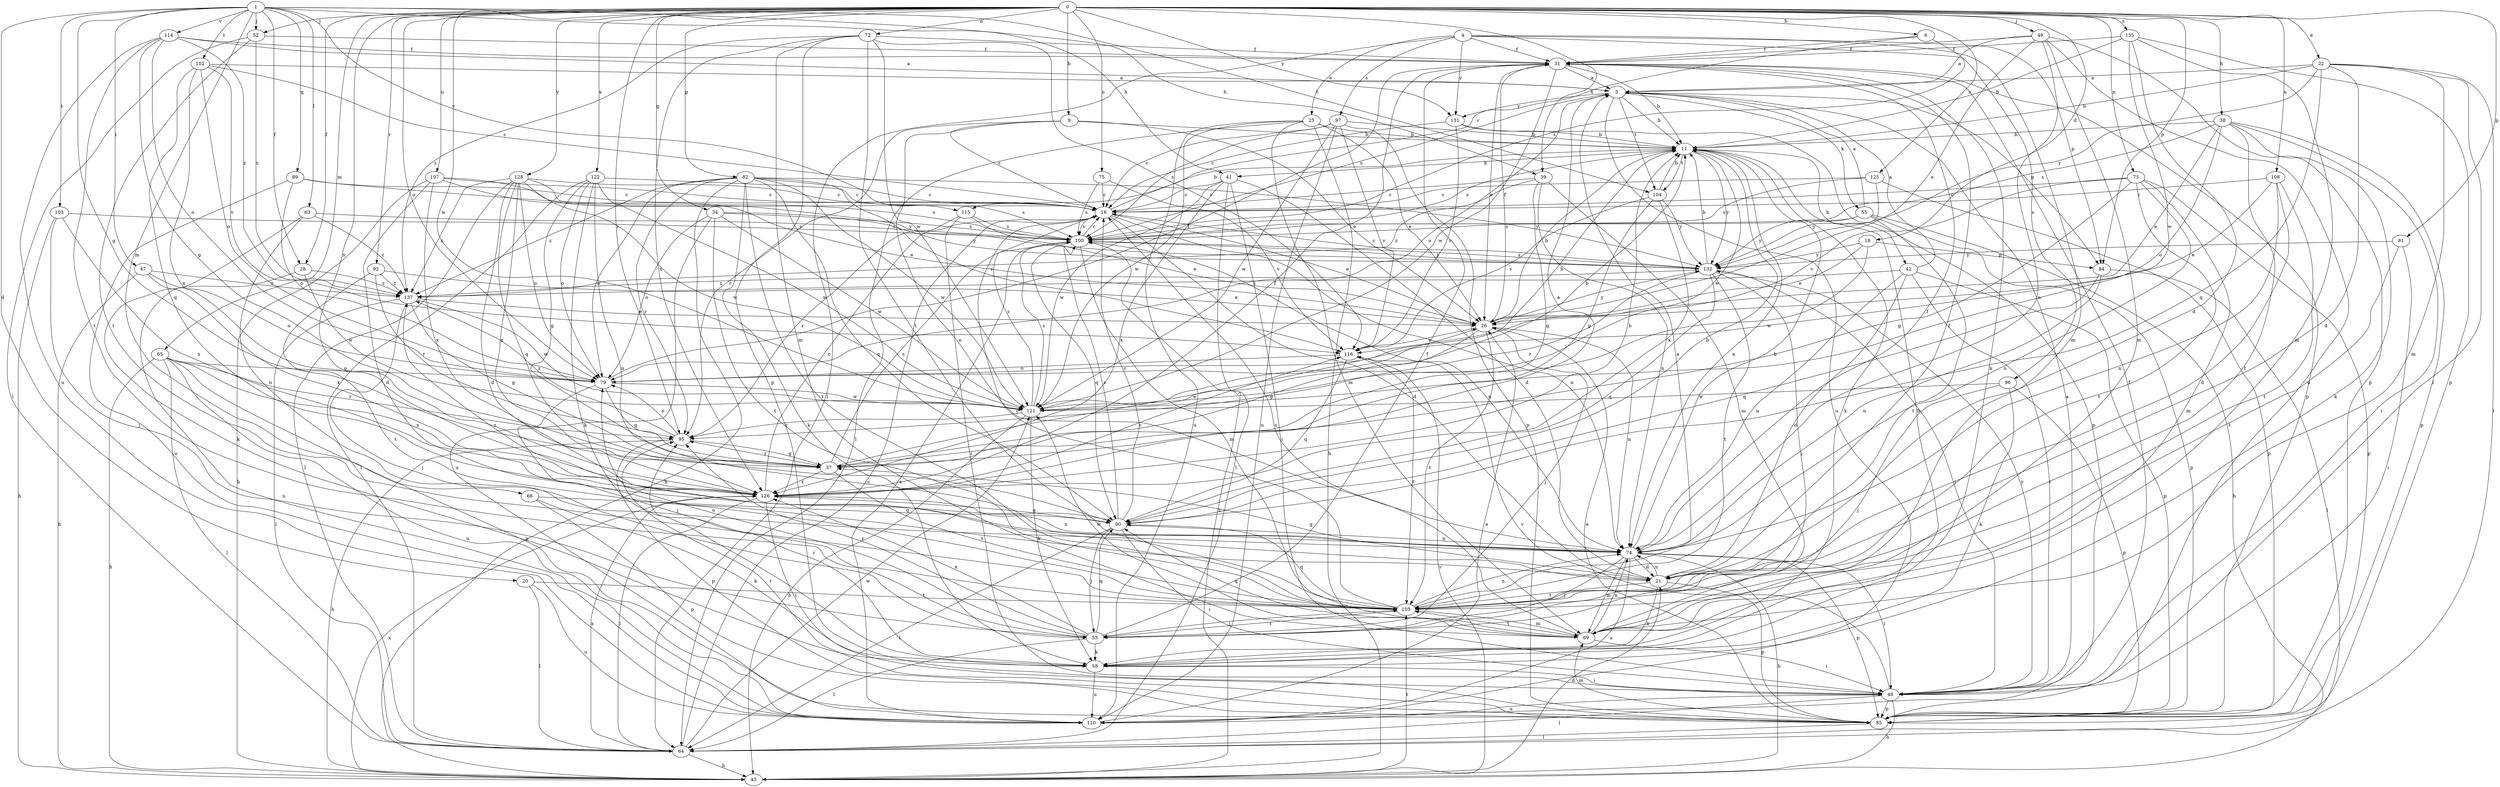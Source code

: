 strict digraph  {
0;
1;
4;
5;
6;
9;
11;
16;
18;
20;
21;
22;
25;
26;
28;
31;
34;
37;
38;
39;
41;
42;
43;
47;
48;
49;
52;
53;
55;
58;
63;
64;
65;
66;
69;
72;
73;
74;
75;
79;
81;
82;
84;
85;
89;
90;
92;
95;
96;
97;
100;
102;
103;
104;
105;
107;
108;
110;
114;
115;
116;
121;
122;
125;
126;
128;
131;
132;
135;
137;
0 -> 6  [label=b];
0 -> 9  [label=b];
0 -> 18  [label=d];
0 -> 22  [label=e];
0 -> 28  [label=f];
0 -> 34  [label=g];
0 -> 38  [label=h];
0 -> 39  [label=h];
0 -> 49  [label=j];
0 -> 52  [label=j];
0 -> 65  [label=m];
0 -> 72  [label=n];
0 -> 73  [label=n];
0 -> 75  [label=o];
0 -> 79  [label=o];
0 -> 81  [label=p];
0 -> 82  [label=p];
0 -> 84  [label=p];
0 -> 92  [label=r];
0 -> 95  [label=r];
0 -> 107  [label=u];
0 -> 108  [label=u];
0 -> 121  [label=w];
0 -> 122  [label=x];
0 -> 125  [label=x];
0 -> 126  [label=x];
0 -> 128  [label=y];
0 -> 131  [label=y];
0 -> 135  [label=z];
1 -> 20  [label=d];
1 -> 28  [label=f];
1 -> 37  [label=g];
1 -> 39  [label=h];
1 -> 41  [label=h];
1 -> 47  [label=i];
1 -> 52  [label=j];
1 -> 63  [label=l];
1 -> 66  [label=m];
1 -> 89  [label=q];
1 -> 102  [label=t];
1 -> 103  [label=t];
1 -> 104  [label=t];
1 -> 114  [label=v];
1 -> 115  [label=v];
4 -> 25  [label=e];
4 -> 31  [label=f];
4 -> 64  [label=l];
4 -> 69  [label=m];
4 -> 84  [label=p];
4 -> 96  [label=s];
4 -> 97  [label=s];
4 -> 131  [label=y];
5 -> 11  [label=b];
5 -> 55  [label=k];
5 -> 79  [label=o];
5 -> 84  [label=p];
5 -> 100  [label=s];
5 -> 104  [label=t];
5 -> 110  [label=u];
5 -> 131  [label=y];
6 -> 31  [label=f];
6 -> 100  [label=s];
6 -> 115  [label=v];
9 -> 11  [label=b];
9 -> 16  [label=c];
9 -> 26  [label=e];
9 -> 74  [label=n];
9 -> 95  [label=r];
11 -> 41  [label=h];
11 -> 42  [label=h];
11 -> 58  [label=k];
11 -> 74  [label=n];
11 -> 100  [label=s];
11 -> 104  [label=t];
11 -> 121  [label=w];
11 -> 132  [label=y];
16 -> 11  [label=b];
16 -> 21  [label=d];
16 -> 26  [label=e];
16 -> 74  [label=n];
16 -> 100  [label=s];
18 -> 26  [label=e];
18 -> 84  [label=p];
18 -> 121  [label=w];
18 -> 132  [label=y];
20 -> 64  [label=l];
20 -> 105  [label=t];
20 -> 110  [label=u];
21 -> 31  [label=f];
21 -> 37  [label=g];
21 -> 58  [label=k];
21 -> 74  [label=n];
21 -> 85  [label=p];
21 -> 105  [label=t];
22 -> 5  [label=a];
22 -> 11  [label=b];
22 -> 21  [label=d];
22 -> 48  [label=i];
22 -> 64  [label=l];
22 -> 69  [label=m];
22 -> 90  [label=q];
22 -> 132  [label=y];
25 -> 11  [label=b];
25 -> 26  [label=e];
25 -> 43  [label=h];
25 -> 64  [label=l];
25 -> 69  [label=m];
25 -> 110  [label=u];
25 -> 121  [label=w];
26 -> 11  [label=b];
26 -> 31  [label=f];
26 -> 37  [label=g];
26 -> 53  [label=j];
26 -> 74  [label=n];
26 -> 105  [label=t];
26 -> 116  [label=v];
26 -> 132  [label=y];
28 -> 110  [label=u];
28 -> 121  [label=w];
28 -> 137  [label=z];
31 -> 5  [label=a];
31 -> 11  [label=b];
31 -> 26  [label=e];
31 -> 58  [label=k];
31 -> 85  [label=p];
31 -> 121  [label=w];
34 -> 79  [label=o];
34 -> 100  [label=s];
34 -> 105  [label=t];
34 -> 110  [label=u];
34 -> 121  [label=w];
34 -> 132  [label=y];
37 -> 26  [label=e];
37 -> 95  [label=r];
37 -> 100  [label=s];
37 -> 105  [label=t];
37 -> 126  [label=x];
38 -> 11  [label=b];
38 -> 26  [label=e];
38 -> 48  [label=i];
38 -> 58  [label=k];
38 -> 79  [label=o];
38 -> 85  [label=p];
38 -> 100  [label=s];
38 -> 105  [label=t];
39 -> 16  [label=c];
39 -> 37  [label=g];
39 -> 69  [label=m];
39 -> 74  [label=n];
39 -> 137  [label=z];
41 -> 16  [label=c];
41 -> 21  [label=d];
41 -> 48  [label=i];
41 -> 64  [label=l];
41 -> 121  [label=w];
41 -> 126  [label=x];
42 -> 5  [label=a];
42 -> 21  [label=d];
42 -> 48  [label=i];
42 -> 74  [label=n];
42 -> 85  [label=p];
42 -> 137  [label=z];
43 -> 21  [label=d];
43 -> 100  [label=s];
43 -> 105  [label=t];
43 -> 116  [label=v];
43 -> 126  [label=x];
47 -> 43  [label=h];
47 -> 79  [label=o];
47 -> 126  [label=x];
47 -> 137  [label=z];
48 -> 5  [label=a];
48 -> 31  [label=f];
48 -> 43  [label=h];
48 -> 64  [label=l];
48 -> 85  [label=p];
48 -> 110  [label=u];
48 -> 116  [label=v];
48 -> 132  [label=y];
49 -> 5  [label=a];
49 -> 26  [label=e];
49 -> 31  [label=f];
49 -> 69  [label=m];
49 -> 74  [label=n];
49 -> 85  [label=p];
49 -> 110  [label=u];
52 -> 31  [label=f];
52 -> 64  [label=l];
52 -> 105  [label=t];
52 -> 137  [label=z];
53 -> 31  [label=f];
53 -> 58  [label=k];
53 -> 64  [label=l];
53 -> 79  [label=o];
53 -> 90  [label=q];
53 -> 95  [label=r];
53 -> 105  [label=t];
53 -> 126  [label=x];
55 -> 5  [label=a];
55 -> 43  [label=h];
55 -> 85  [label=p];
55 -> 100  [label=s];
55 -> 105  [label=t];
55 -> 132  [label=y];
58 -> 11  [label=b];
58 -> 48  [label=i];
58 -> 95  [label=r];
58 -> 110  [label=u];
63 -> 58  [label=k];
63 -> 74  [label=n];
63 -> 100  [label=s];
63 -> 137  [label=z];
64 -> 16  [label=c];
64 -> 43  [label=h];
64 -> 121  [label=w];
64 -> 126  [label=x];
65 -> 43  [label=h];
65 -> 64  [label=l];
65 -> 79  [label=o];
65 -> 85  [label=p];
65 -> 95  [label=r];
65 -> 110  [label=u];
65 -> 126  [label=x];
66 -> 58  [label=k];
66 -> 85  [label=p];
66 -> 90  [label=q];
69 -> 16  [label=c];
69 -> 48  [label=i];
69 -> 74  [label=n];
69 -> 90  [label=q];
69 -> 105  [label=t];
69 -> 121  [label=w];
72 -> 31  [label=f];
72 -> 69  [label=m];
72 -> 85  [label=p];
72 -> 105  [label=t];
72 -> 116  [label=v];
72 -> 121  [label=w];
72 -> 126  [label=x];
72 -> 137  [label=z];
73 -> 16  [label=c];
73 -> 37  [label=g];
73 -> 69  [label=m];
73 -> 74  [label=n];
73 -> 85  [label=p];
73 -> 105  [label=t];
73 -> 116  [label=v];
74 -> 11  [label=b];
74 -> 21  [label=d];
74 -> 31  [label=f];
74 -> 43  [label=h];
74 -> 48  [label=i];
74 -> 53  [label=j];
74 -> 69  [label=m];
74 -> 85  [label=p];
74 -> 110  [label=u];
74 -> 126  [label=x];
74 -> 137  [label=z];
75 -> 16  [label=c];
75 -> 100  [label=s];
75 -> 116  [label=v];
79 -> 11  [label=b];
79 -> 31  [label=f];
79 -> 37  [label=g];
79 -> 53  [label=j];
79 -> 121  [label=w];
81 -> 48  [label=i];
81 -> 105  [label=t];
81 -> 132  [label=y];
82 -> 16  [label=c];
82 -> 43  [label=h];
82 -> 58  [label=k];
82 -> 79  [label=o];
82 -> 90  [label=q];
82 -> 95  [label=r];
82 -> 105  [label=t];
82 -> 116  [label=v];
82 -> 121  [label=w];
82 -> 132  [label=y];
82 -> 137  [label=z];
84 -> 64  [label=l];
84 -> 74  [label=n];
84 -> 90  [label=q];
85 -> 26  [label=e];
85 -> 64  [label=l];
85 -> 69  [label=m];
85 -> 95  [label=r];
89 -> 16  [label=c];
89 -> 79  [label=o];
89 -> 100  [label=s];
89 -> 110  [label=u];
90 -> 11  [label=b];
90 -> 16  [label=c];
90 -> 48  [label=i];
90 -> 53  [label=j];
90 -> 64  [label=l];
90 -> 74  [label=n];
90 -> 100  [label=s];
92 -> 26  [label=e];
92 -> 95  [label=r];
92 -> 105  [label=t];
92 -> 137  [label=z];
95 -> 37  [label=g];
95 -> 43  [label=h];
95 -> 79  [label=o];
95 -> 85  [label=p];
95 -> 137  [label=z];
96 -> 53  [label=j];
96 -> 58  [label=k];
96 -> 85  [label=p];
96 -> 121  [label=w];
97 -> 11  [label=b];
97 -> 16  [label=c];
97 -> 85  [label=p];
97 -> 100  [label=s];
97 -> 110  [label=u];
97 -> 116  [label=v];
97 -> 121  [label=w];
100 -> 16  [label=c];
100 -> 69  [label=m];
100 -> 74  [label=n];
100 -> 90  [label=q];
100 -> 132  [label=y];
102 -> 5  [label=a];
102 -> 16  [label=c];
102 -> 79  [label=o];
102 -> 90  [label=q];
102 -> 116  [label=v];
102 -> 126  [label=x];
103 -> 43  [label=h];
103 -> 53  [label=j];
103 -> 100  [label=s];
103 -> 126  [label=x];
104 -> 11  [label=b];
104 -> 37  [label=g];
104 -> 116  [label=v];
104 -> 126  [label=x];
104 -> 132  [label=y];
105 -> 5  [label=a];
105 -> 16  [label=c];
105 -> 53  [label=j];
105 -> 69  [label=m];
105 -> 74  [label=n];
105 -> 90  [label=q];
107 -> 16  [label=c];
107 -> 21  [label=d];
107 -> 26  [label=e];
107 -> 43  [label=h];
107 -> 126  [label=x];
107 -> 132  [label=y];
108 -> 16  [label=c];
108 -> 21  [label=d];
108 -> 26  [label=e];
108 -> 74  [label=n];
108 -> 105  [label=t];
110 -> 26  [label=e];
110 -> 100  [label=s];
114 -> 5  [label=a];
114 -> 31  [label=f];
114 -> 37  [label=g];
114 -> 79  [label=o];
114 -> 105  [label=t];
114 -> 110  [label=u];
114 -> 137  [label=z];
115 -> 26  [label=e];
115 -> 48  [label=i];
115 -> 95  [label=r];
115 -> 100  [label=s];
116 -> 79  [label=o];
116 -> 90  [label=q];
116 -> 105  [label=t];
121 -> 11  [label=b];
121 -> 16  [label=c];
121 -> 43  [label=h];
121 -> 58  [label=k];
121 -> 95  [label=r];
121 -> 100  [label=s];
122 -> 16  [label=c];
122 -> 37  [label=g];
122 -> 58  [label=k];
122 -> 64  [label=l];
122 -> 74  [label=n];
122 -> 79  [label=o];
122 -> 121  [label=w];
125 -> 16  [label=c];
125 -> 85  [label=p];
125 -> 100  [label=s];
125 -> 132  [label=y];
126 -> 5  [label=a];
126 -> 11  [label=b];
126 -> 16  [label=c];
126 -> 31  [label=f];
126 -> 48  [label=i];
126 -> 64  [label=l];
126 -> 90  [label=q];
126 -> 116  [label=v];
128 -> 16  [label=c];
128 -> 21  [label=d];
128 -> 64  [label=l];
128 -> 79  [label=o];
128 -> 90  [label=q];
128 -> 100  [label=s];
128 -> 121  [label=w];
128 -> 126  [label=x];
128 -> 137  [label=z];
131 -> 11  [label=b];
131 -> 16  [label=c];
131 -> 85  [label=p];
131 -> 116  [label=v];
132 -> 11  [label=b];
132 -> 16  [label=c];
132 -> 48  [label=i];
132 -> 53  [label=j];
132 -> 90  [label=q];
132 -> 95  [label=r];
132 -> 100  [label=s];
132 -> 105  [label=t];
132 -> 137  [label=z];
135 -> 11  [label=b];
135 -> 21  [label=d];
135 -> 31  [label=f];
135 -> 69  [label=m];
135 -> 85  [label=p];
135 -> 121  [label=w];
137 -> 26  [label=e];
137 -> 37  [label=g];
137 -> 53  [label=j];
137 -> 64  [label=l];
137 -> 121  [label=w];
}
